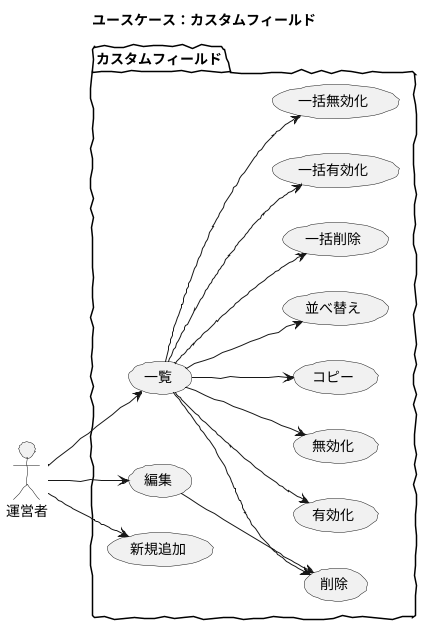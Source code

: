 @startuml

skinparam handwritten true
skinparam backgroundColor white

title ユースケース：カスタムフィールド

actor 運営者

package カスタムフィールド {
	left to right direction
	運営者 -down-> (一覧)
	(一覧) -down-> (有効化)
	(一覧) -down-> (無効化)
	(一覧) -down-> (コピー)
	(一覧) -down-> (削除)
	(一覧) -down-> (並べ替え)
	(一覧) -down-> (一括削除)
	(一覧) -down-> (一括有効化)
	(一覧) -down-> (一括無効化)
	運営者 -down-> (編集)
	運営者 -down-> (新規追加)
	(編集) -down-> (削除)
}

@enduml
